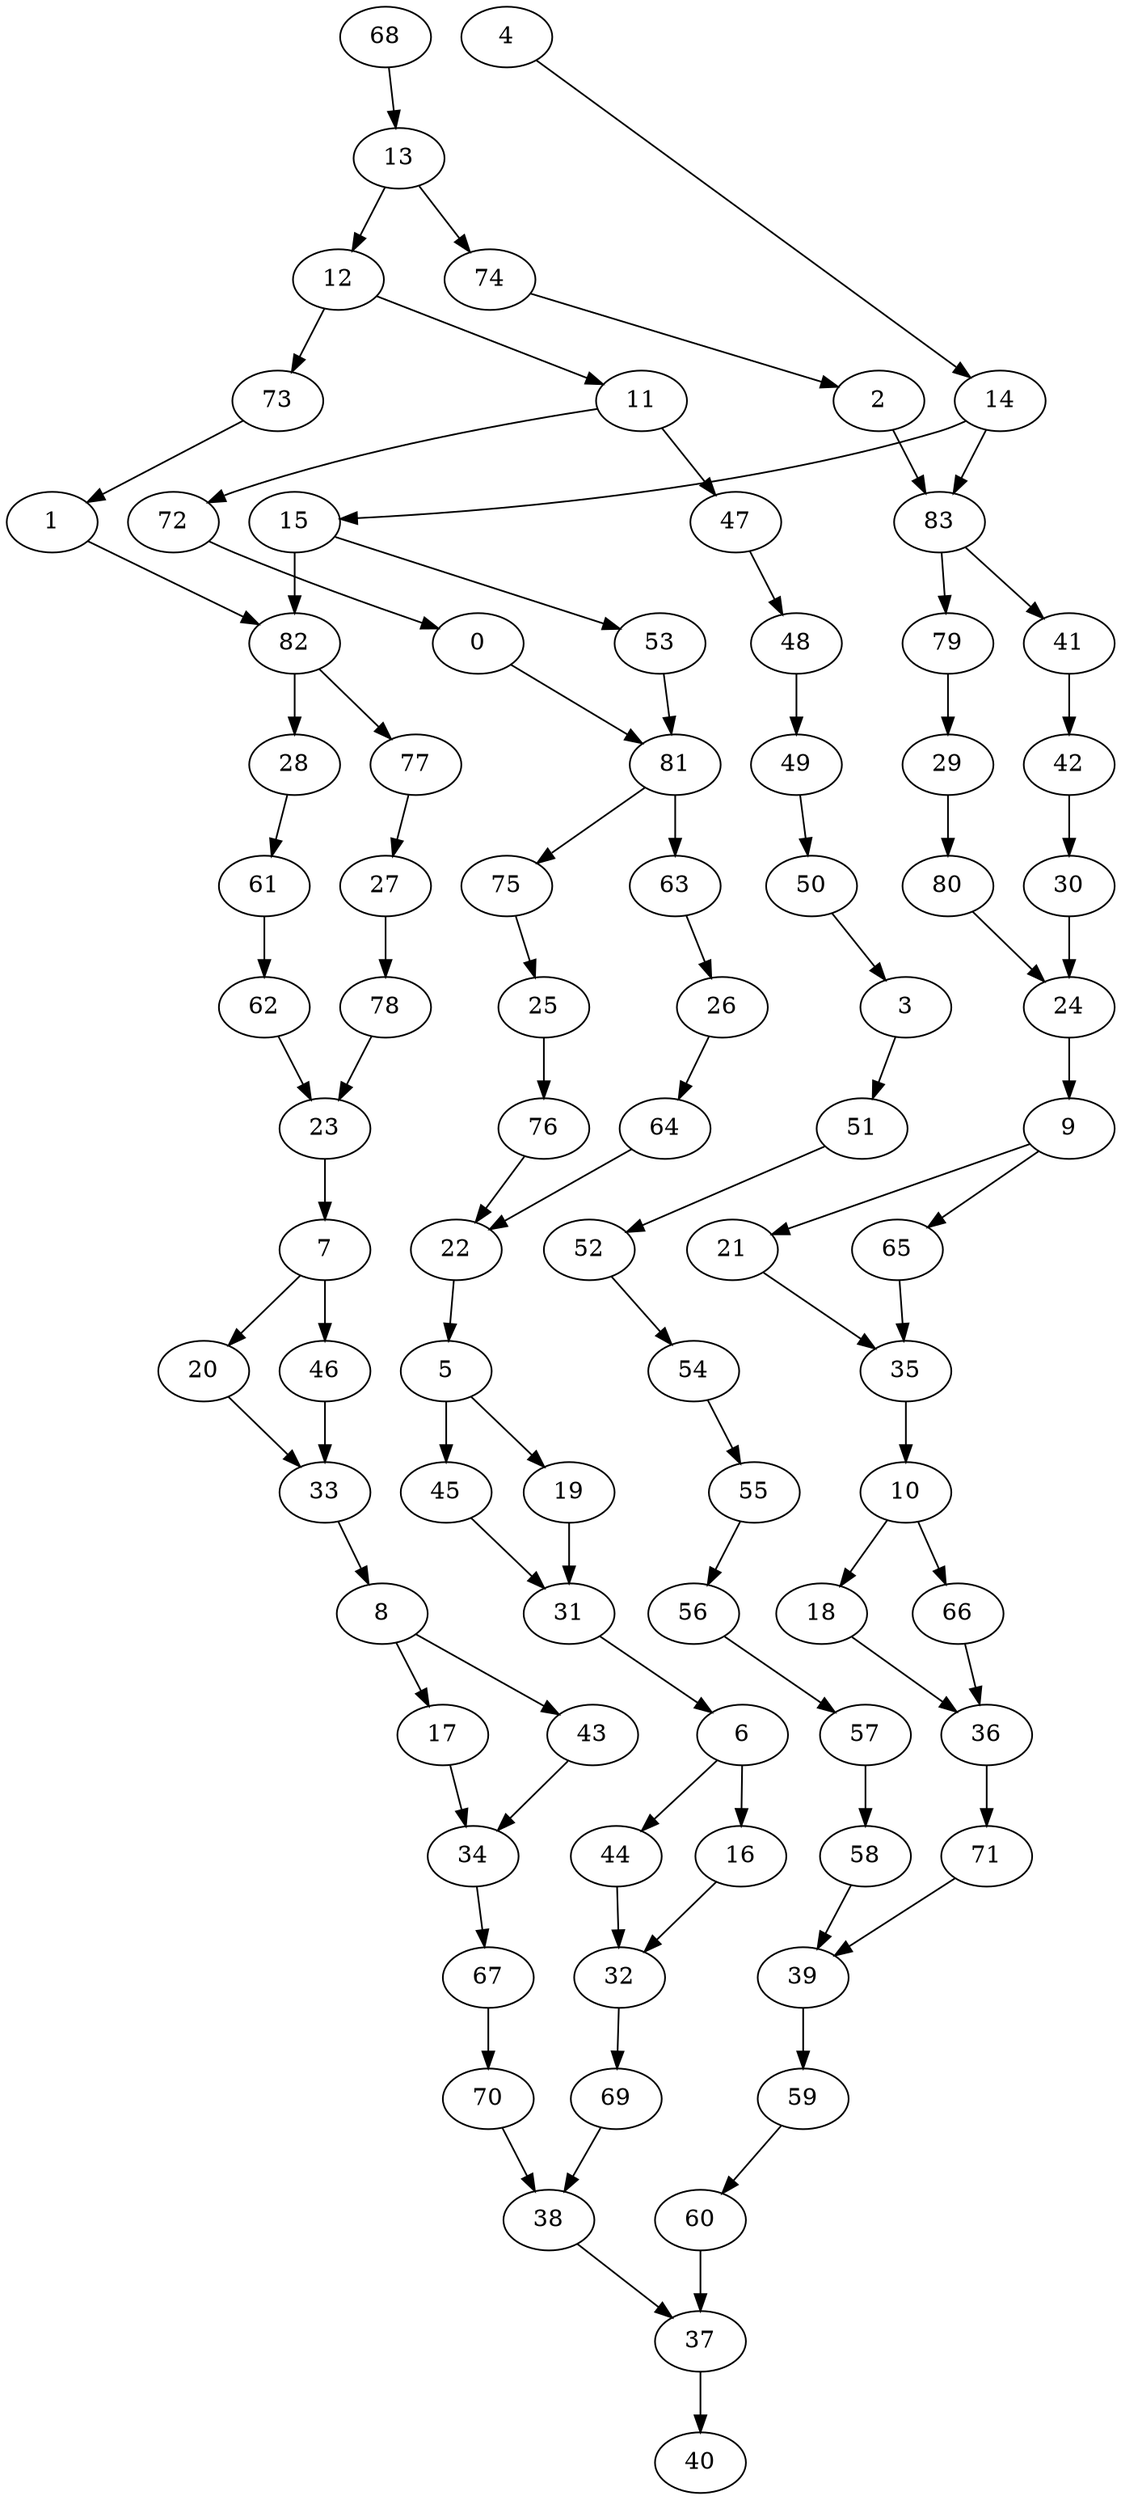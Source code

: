digraph g {
0;
1;
2;
3;
4;
5;
6;
7;
8;
9;
10;
11;
12;
13;
14;
15;
16;
17;
18;
19;
20;
21;
22;
23;
24;
25;
26;
27;
28;
29;
30;
31;
32;
33;
34;
35;
36;
37;
38;
39;
40;
41;
42;
43;
44;
45;
46;
47;
48;
49;
50;
51;
52;
53;
54;
55;
56;
57;
58;
59;
60;
61;
62;
63;
64;
65;
66;
67;
68;
69;
70;
71;
72;
73;
74;
75;
76;
77;
78;
79;
80;
81;
82;
83;
0 -> 81 [weight=0];
1 -> 82 [weight=0];
2 -> 83 [weight=1];
3 -> 51 [weight=0];
4 -> 14 [weight=0];
5 -> 19 [weight=0];
5 -> 45 [weight=1];
6 -> 44 [weight=0];
6 -> 16 [weight=0];
7 -> 20 [weight=0];
7 -> 46 [weight=1];
8 -> 17 [weight=0];
8 -> 43 [weight=0];
9 -> 21 [weight=0];
9 -> 65 [weight=0];
10 -> 18 [weight=0];
10 -> 66 [weight=0];
11 -> 72 [weight=0];
11 -> 47 [weight=0];
12 -> 73 [weight=0];
12 -> 11 [weight=0];
13 -> 74 [weight=0];
13 -> 12 [weight=0];
14 -> 83 [weight=1];
14 -> 15 [weight=0];
15 -> 53 [weight=0];
15 -> 82 [weight=2];
16 -> 32 [weight=0];
17 -> 34 [weight=0];
18 -> 36 [weight=0];
19 -> 31 [weight=1];
20 -> 33 [weight=0];
21 -> 35 [weight=0];
22 -> 5 [weight=0];
23 -> 7 [weight=1];
24 -> 9 [weight=2];
25 -> 76 [weight=1];
26 -> 64 [weight=0];
27 -> 78 [weight=0];
28 -> 61 [weight=0];
29 -> 80 [weight=0];
30 -> 24 [weight=2];
31 -> 6 [weight=0];
32 -> 69 [weight=0];
33 -> 8 [weight=0];
34 -> 67 [weight=0];
35 -> 10 [weight=1];
36 -> 71 [weight=0];
37 -> 40 [weight=0];
38 -> 37 [weight=0];
39 -> 59 [weight=3];
41 -> 42 [weight=0];
42 -> 30 [weight=0];
43 -> 34 [weight=0];
44 -> 32 [weight=0];
45 -> 31 [weight=0];
46 -> 33 [weight=1];
47 -> 48 [weight=0];
48 -> 49 [weight=0];
49 -> 50 [weight=0];
50 -> 3 [weight=0];
51 -> 52 [weight=0];
52 -> 54 [weight=0];
53 -> 81 [weight=0];
54 -> 55 [weight=0];
55 -> 56 [weight=0];
56 -> 57 [weight=0];
57 -> 58 [weight=0];
58 -> 39 [weight=0];
59 -> 60 [weight=0];
60 -> 37 [weight=3];
61 -> 62 [weight=1];
62 -> 23 [weight=0];
63 -> 26 [weight=0];
64 -> 22 [weight=0];
65 -> 35 [weight=0];
66 -> 36 [weight=0];
67 -> 70 [weight=1];
68 -> 13 [weight=0];
69 -> 38 [weight=0];
70 -> 38 [weight=0];
71 -> 39 [weight=0];
72 -> 0 [weight=0];
73 -> 1 [weight=0];
74 -> 2 [weight=0];
75 -> 25 [weight=0];
76 -> 22 [weight=0];
77 -> 27 [weight=0];
78 -> 23 [weight=0];
79 -> 29 [weight=0];
80 -> 24 [weight=0];
81 -> 75 [weight=0];
81 -> 63 [weight=1];
82 -> 28 [weight=1];
82 -> 77 [weight=0];
83 -> 79 [weight=0];
83 -> 41 [weight=0];
}
